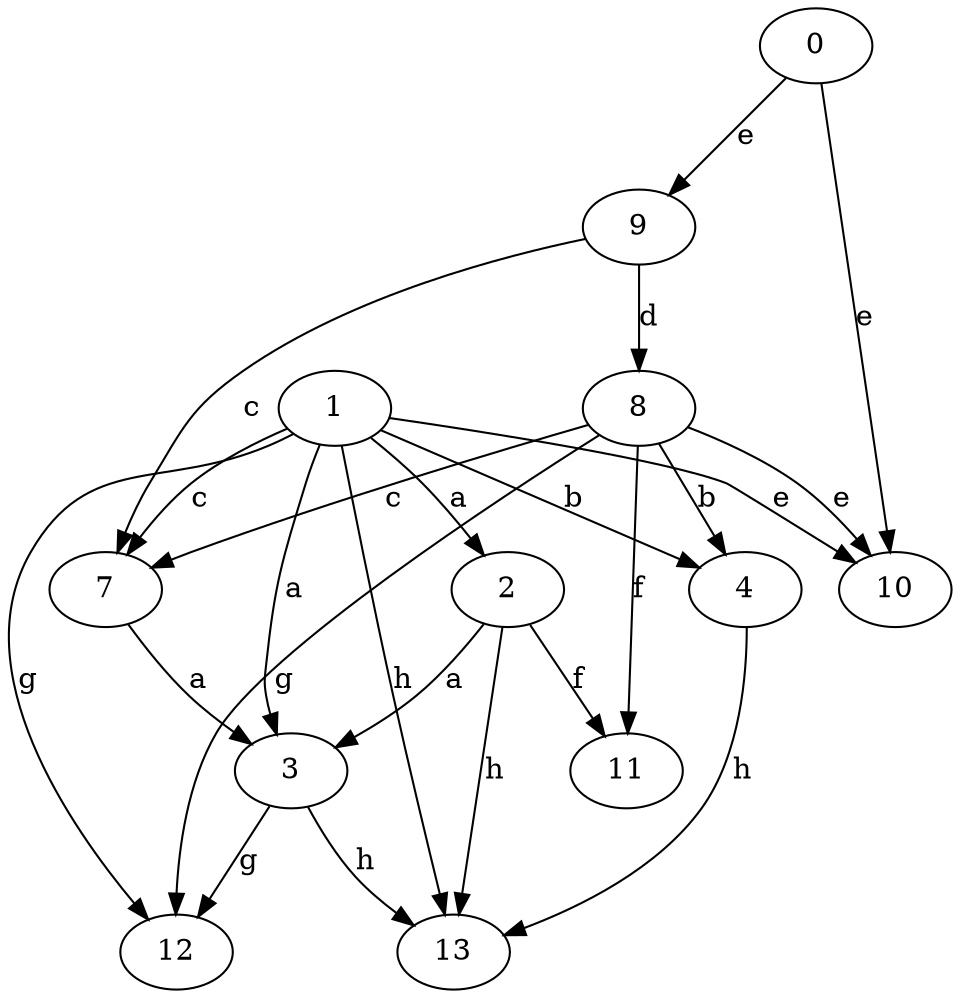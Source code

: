 strict digraph  {
2;
3;
4;
0;
7;
8;
9;
10;
11;
12;
1;
13;
2 -> 3  [label=a];
2 -> 11  [label=f];
2 -> 13  [label=h];
3 -> 12  [label=g];
3 -> 13  [label=h];
4 -> 13  [label=h];
0 -> 9  [label=e];
0 -> 10  [label=e];
7 -> 3  [label=a];
8 -> 4  [label=b];
8 -> 7  [label=c];
8 -> 10  [label=e];
8 -> 11  [label=f];
8 -> 12  [label=g];
9 -> 7  [label=c];
9 -> 8  [label=d];
1 -> 2  [label=a];
1 -> 3  [label=a];
1 -> 4  [label=b];
1 -> 7  [label=c];
1 -> 10  [label=e];
1 -> 12  [label=g];
1 -> 13  [label=h];
}
